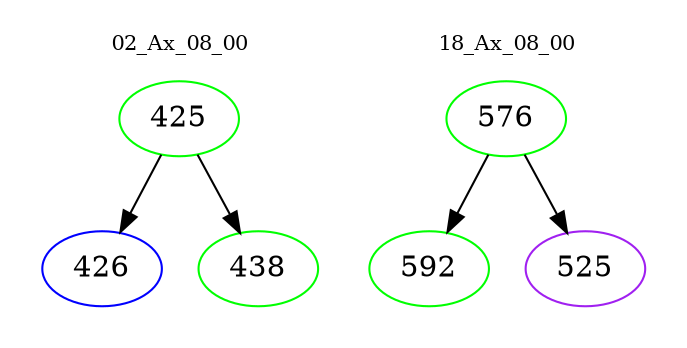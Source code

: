 digraph{
subgraph cluster_0 {
color = white
label = "02_Ax_08_00";
fontsize=10;
T0_425 [label="425", color="green"]
T0_425 -> T0_426 [color="black"]
T0_426 [label="426", color="blue"]
T0_425 -> T0_438 [color="black"]
T0_438 [label="438", color="green"]
}
subgraph cluster_1 {
color = white
label = "18_Ax_08_00";
fontsize=10;
T1_576 [label="576", color="green"]
T1_576 -> T1_592 [color="black"]
T1_592 [label="592", color="green"]
T1_576 -> T1_525 [color="black"]
T1_525 [label="525", color="purple"]
}
}
